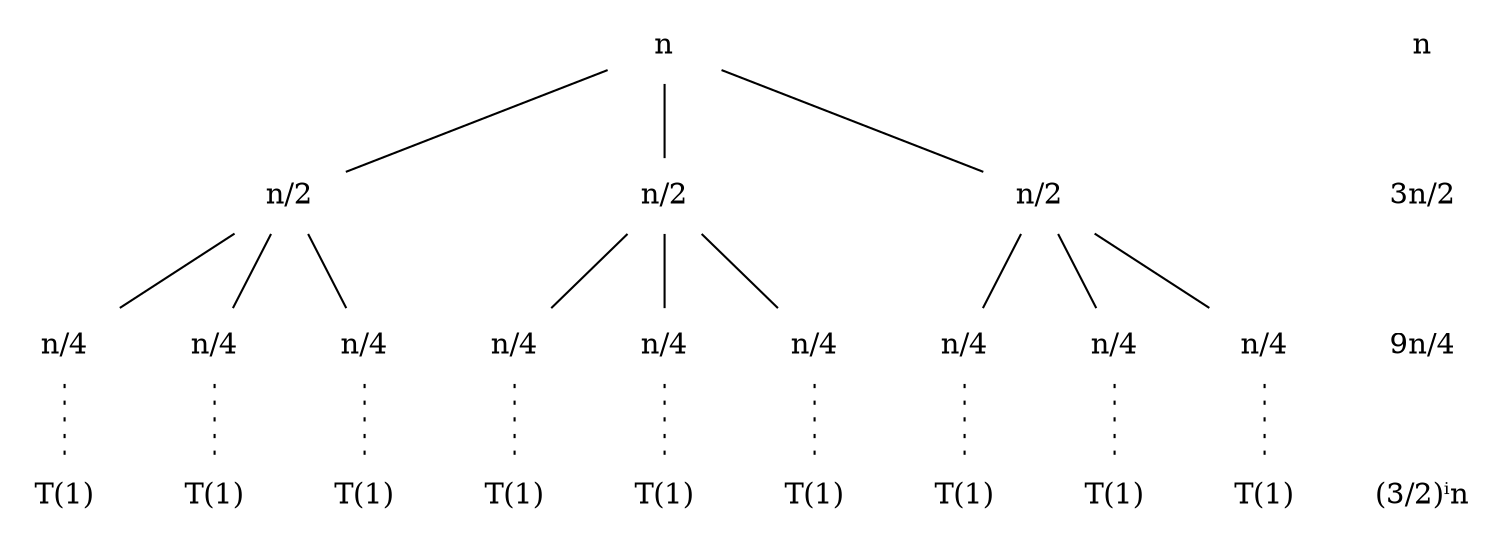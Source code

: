 digraph tree {
  node[shape=none];
  edge[dir=none];

  { rank=same;
    a1[label="n"]
    as[label="n"]
  }

  { rank=same;
    b1[label="n/2"];
    b2[label="n/2"];
    b3[label="n/2"];
    bs[label="3n/2"];
  }

  { rank=same;
    c1[label="n/4"];
    c2[label="n/4"];
    c3[label="n/4"];
    c4[label="n/4"];
    c5[label="n/4"];
    c6[label="n/4"];
    c7[label="n/4"];
    c8[label="n/4"];
    c9[label="n/4"];
    cs[label="9n/4"];
  }

  { rank=same;
    z1[label="T(1)"];
    z2[label="T(1)"];
    z3[label="T(1)"];
    z4[label="T(1)"];
    z5[label="T(1)"];
    z6[label="T(1)"];
    z7[label="T(1)"];
    z8[label="T(1)"];
    z9[label="T(1)"];
    zs[label="(3/2)ⁱn"];
  }

  a1 -> b1; a1 -> b2; a1 -> b3;

  b1 -> c1; b1 -> c2; b1 -> c3;
  b2 -> c4; b2 -> c5; b2 -> c6;
  b3 -> c7; b3 -> c8; b3 -> c9;

  { edge[style=dotted]
    c1 -> z1; c2 -> z2; c3 -> z3;
    c4 -> z4; c5 -> z5; c6 -> z6;
    c7 -> z7; c8 -> z8; c9 -> z9;
  }
  { edge[style=invis]
    as -> bs -> cs -> zs;
  }
}
